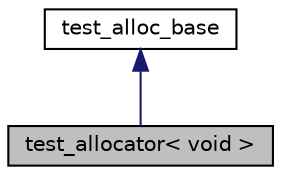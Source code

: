 digraph "test_allocator&lt; void &gt;"
{
  edge [fontname="Helvetica",fontsize="10",labelfontname="Helvetica",labelfontsize="10"];
  node [fontname="Helvetica",fontsize="10",shape=record];
  Node0 [label="test_allocator\< void \>",height=0.2,width=0.4,color="black", fillcolor="grey75", style="filled", fontcolor="black"];
  Node1 -> Node0 [dir="back",color="midnightblue",fontsize="10",style="solid"];
  Node1 [label="test_alloc_base",height=0.2,width=0.4,color="black", fillcolor="white", style="filled",URL="$classtest__alloc__base.html"];
}
